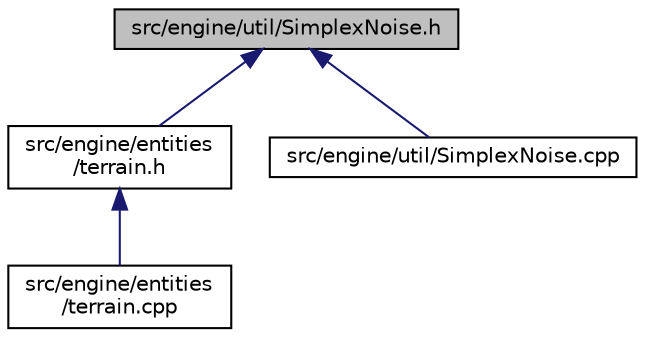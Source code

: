 digraph "src/engine/util/SimplexNoise.h"
{
  edge [fontname="Helvetica",fontsize="10",labelfontname="Helvetica",labelfontsize="10"];
  node [fontname="Helvetica",fontsize="10",shape=record];
  Node2 [label="src/engine/util/SimplexNoise.h",height=0.2,width=0.4,color="black", fillcolor="grey75", style="filled", fontcolor="black"];
  Node2 -> Node3 [dir="back",color="midnightblue",fontsize="10",style="solid",fontname="Helvetica"];
  Node3 [label="src/engine/entities\l/terrain.h",height=0.2,width=0.4,color="black", fillcolor="white", style="filled",URL="$terrain_8h_source.html"];
  Node3 -> Node4 [dir="back",color="midnightblue",fontsize="10",style="solid",fontname="Helvetica"];
  Node4 [label="src/engine/entities\l/terrain.cpp",height=0.2,width=0.4,color="black", fillcolor="white", style="filled",URL="$terrain_8cpp_source.html"];
  Node2 -> Node5 [dir="back",color="midnightblue",fontsize="10",style="solid",fontname="Helvetica"];
  Node5 [label="src/engine/util/SimplexNoise.cpp",height=0.2,width=0.4,color="black", fillcolor="white", style="filled",URL="$_simplex_noise_8cpp.html",tooltip="A Perlin Simplex Noise C++ Implementation (1D, 2D, 3D). "];
}
